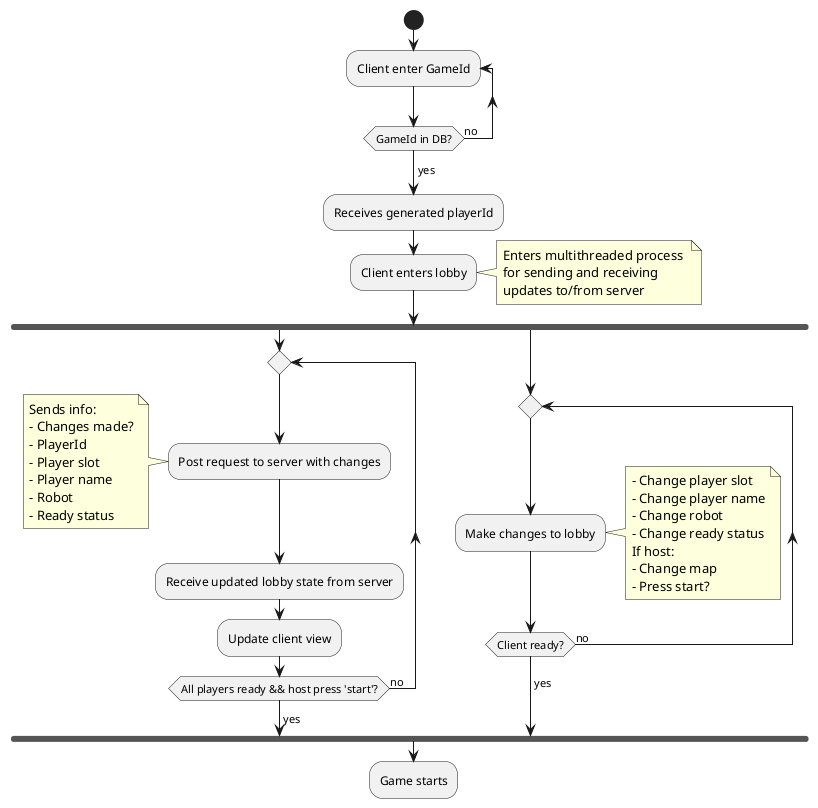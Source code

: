 @startuml

start

repeat :Client enter GameId;
repeat while (GameId in DB?) is (no)
->yes;
:Receives generated playerId;
:Client enters lobby;
note right
    Enters multithreaded process 
    for sending and receiving 
    updates to/from server
end note
fork
    repeat 
        :Post request to server with changes;
        note left
            Sends info:
            - Changes made?
            - PlayerId
            - Player slot
            - Player name
            - Robot
            - Ready status
        end note
        :Receive updated lobby state from server;
        :Update client view;
    repeat while (All players ready && host press 'start'?) is (no)
    ->yes;
fork again
    repeat
        :Make changes to lobby;
        note right
            - Change player slot
            - Change player name
            - Change robot
            - Change ready status
            If host:
            - Change map
            - Press start?
        end note
    repeat while (Client ready?) is (no)
    ->yes;
end fork
:Game starts;
@enduml